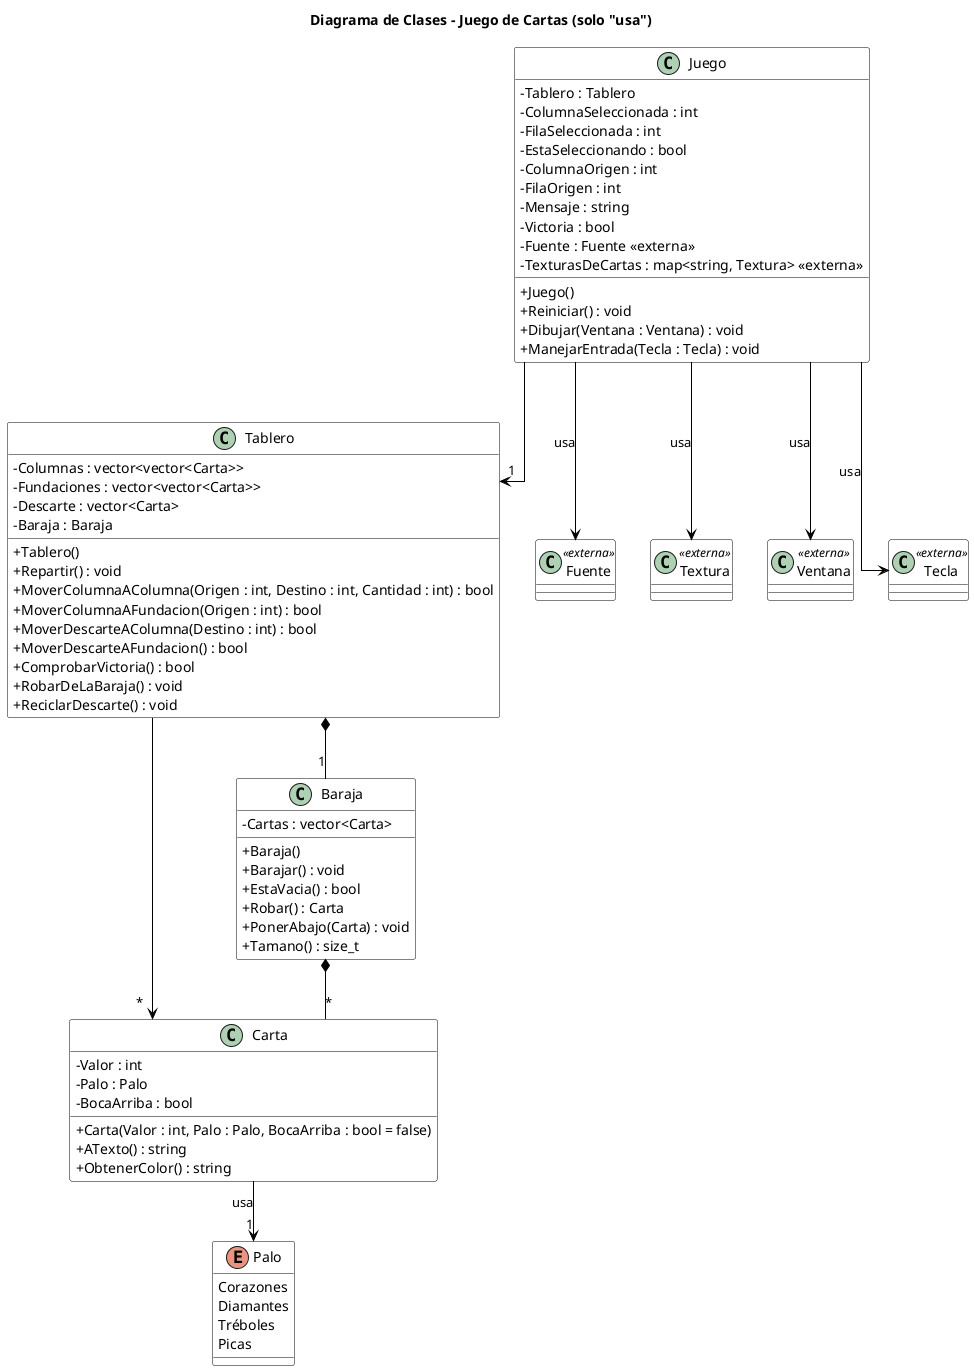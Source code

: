 @startuml
skinparam classAttributeIconSize 0
skinparam linetype ortho
skinparam class {
    BackgroundColor White
    ArrowColor Black
    BorderColor Black
}
title Diagrama de Clases - Juego de Cartas (solo "usa")

enum Palo {
  Corazones
  Diamantes
  Tréboles
  Picas
}

class Carta {
  - Valor : int
  - Palo : Palo
  - BocaArriba : bool
  + Carta(Valor : int, Palo : Palo, BocaArriba : bool = false)
  + ATexto() : string
  + ObtenerColor() : string
}

class Baraja {
  - Cartas : vector<Carta>
  + Baraja()
  + Barajar() : void
  + EstaVacia() : bool
  + Robar() : Carta
  + PonerAbajo(Carta) : void
  + Tamano() : size_t
}

class Tablero {
  - Columnas : vector<vector<Carta>>
  - Fundaciones : vector<vector<Carta>>
  - Descarte : vector<Carta>
  - Baraja : Baraja
  + Tablero()
  + Repartir() : void
  + MoverColumnaAColumna(Origen : int, Destino : int, Cantidad : int) : bool
  + MoverColumnaAFundacion(Origen : int) : bool
  + MoverDescarteAColumna(Destino : int) : bool
  + MoverDescarteAFundacion() : bool
  + ComprobarVictoria() : bool
  + RobarDeLaBaraja() : void
  + ReciclarDescarte() : void
}

class Juego {
  - Tablero : Tablero
  - ColumnaSeleccionada : int
  - FilaSeleccionada : int
  - EstaSeleccionando : bool
  - ColumnaOrigen : int
  - FilaOrigen : int
  - Mensaje : string
  - Victoria : bool
  - Fuente : Fuente <<externa>>
  - TexturasDeCartas : map<string, Textura> <<externa>>
  + Juego()
  + Reiniciar() : void
  + Dibujar(Ventana : Ventana) : void
  + ManejarEntrada(Tecla : Tecla) : void
}

class Fuente <<externa>>
class Textura <<externa>>
class Ventana <<externa>>
class Tecla <<externa>>

Carta --> "1" Palo : usa
Baraja *-- "*" Carta
Tablero *-- "1" Baraja
Tablero --> "*" Carta
Juego --> "1" Tablero
Juego --> Fuente : usa
Juego --> Textura : usa
Juego --> Ventana : usa
Juego --> Tecla : usa

@enduml
